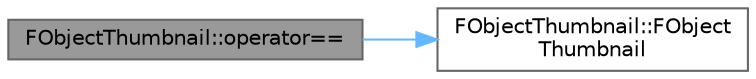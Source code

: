 digraph "FObjectThumbnail::operator=="
{
 // INTERACTIVE_SVG=YES
 // LATEX_PDF_SIZE
  bgcolor="transparent";
  edge [fontname=Helvetica,fontsize=10,labelfontname=Helvetica,labelfontsize=10];
  node [fontname=Helvetica,fontsize=10,shape=box,height=0.2,width=0.4];
  rankdir="LR";
  Node1 [id="Node000001",label="FObjectThumbnail::operator==",height=0.2,width=0.4,color="gray40", fillcolor="grey60", style="filled", fontcolor="black",tooltip="Comparison operator."];
  Node1 -> Node2 [id="edge1_Node000001_Node000002",color="steelblue1",style="solid",tooltip=" "];
  Node2 [id="Node000002",label="FObjectThumbnail::FObject\lThumbnail",height=0.2,width=0.4,color="grey40", fillcolor="white", style="filled",URL="$d8/dfe/classFObjectThumbnail.html#afe06d3bcf48257e7c1834b7206745263",tooltip="Default constructor."];
}
